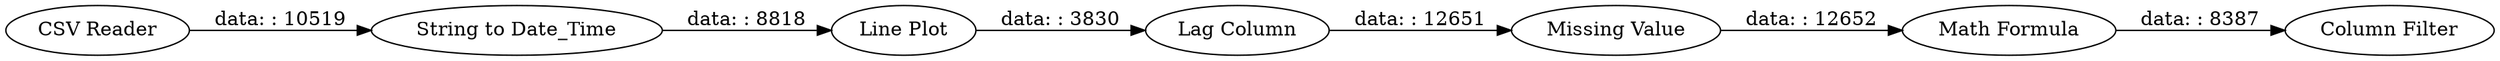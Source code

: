 digraph {
	"3542566703298871453_6" [label="Math Formula"]
	"3542566703298871453_7" [label="Missing Value"]
	"3542566703298871453_5" [label="Lag Column"]
	"3542566703298871453_8" [label="Column Filter"]
	"3542566703298871453_1" [label="CSV Reader"]
	"3542566703298871453_4" [label="String to Date_Time"]
	"3542566703298871453_2" [label="Line Plot"]
	"3542566703298871453_7" -> "3542566703298871453_6" [label="data: : 12652"]
	"3542566703298871453_2" -> "3542566703298871453_5" [label="data: : 3830"]
	"3542566703298871453_4" -> "3542566703298871453_2" [label="data: : 8818"]
	"3542566703298871453_1" -> "3542566703298871453_4" [label="data: : 10519"]
	"3542566703298871453_5" -> "3542566703298871453_7" [label="data: : 12651"]
	"3542566703298871453_6" -> "3542566703298871453_8" [label="data: : 8387"]
	rankdir=LR
}
